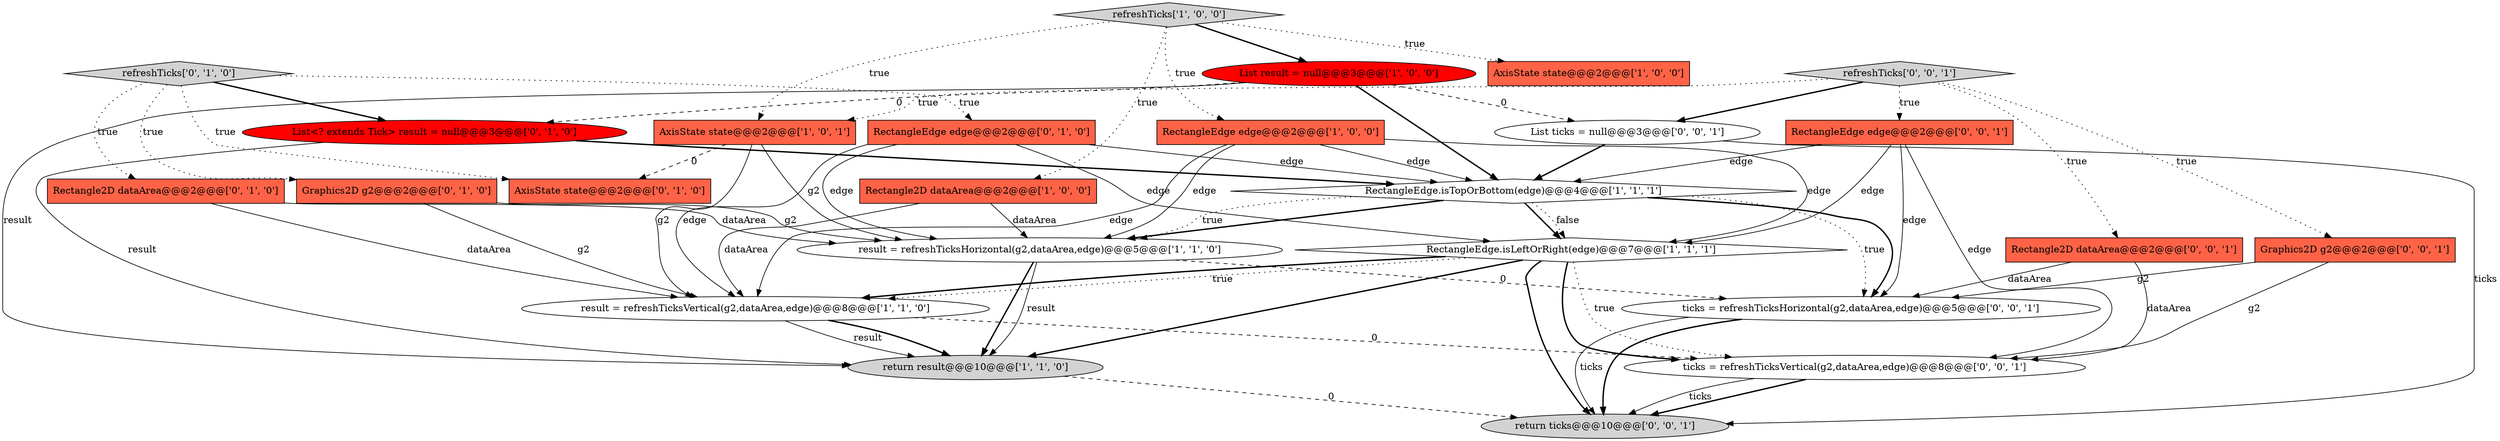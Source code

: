 digraph {
23 [style = filled, label = "ticks = refreshTicksVertical(g2,dataArea,edge)@@@8@@@['0', '0', '1']", fillcolor = white, shape = ellipse image = "AAA0AAABBB3BBB"];
17 [style = filled, label = "RectangleEdge edge@@@2@@@['0', '0', '1']", fillcolor = tomato, shape = box image = "AAA0AAABBB3BBB"];
3 [style = filled, label = "List result = null@@@3@@@['1', '0', '0']", fillcolor = red, shape = ellipse image = "AAA1AAABBB1BBB"];
19 [style = filled, label = "Graphics2D g2@@@2@@@['0', '0', '1']", fillcolor = tomato, shape = box image = "AAA0AAABBB3BBB"];
4 [style = filled, label = "Rectangle2D dataArea@@@2@@@['1', '0', '0']", fillcolor = tomato, shape = box image = "AAA0AAABBB1BBB"];
1 [style = filled, label = "RectangleEdge.isTopOrBottom(edge)@@@4@@@['1', '1', '1']", fillcolor = white, shape = diamond image = "AAA0AAABBB1BBB"];
2 [style = filled, label = "return result@@@10@@@['1', '1', '0']", fillcolor = lightgray, shape = ellipse image = "AAA0AAABBB1BBB"];
15 [style = filled, label = "RectangleEdge edge@@@2@@@['0', '1', '0']", fillcolor = tomato, shape = box image = "AAA0AAABBB2BBB"];
5 [style = filled, label = "RectangleEdge edge@@@2@@@['1', '0', '0']", fillcolor = tomato, shape = box image = "AAA0AAABBB1BBB"];
11 [style = filled, label = "List<? extends Tick> result = null@@@3@@@['0', '1', '0']", fillcolor = red, shape = ellipse image = "AAA1AAABBB2BBB"];
6 [style = filled, label = "result = refreshTicksVertical(g2,dataArea,edge)@@@8@@@['1', '1', '0']", fillcolor = white, shape = ellipse image = "AAA0AAABBB1BBB"];
13 [style = filled, label = "Rectangle2D dataArea@@@2@@@['0', '1', '0']", fillcolor = tomato, shape = box image = "AAA0AAABBB2BBB"];
14 [style = filled, label = "refreshTicks['0', '1', '0']", fillcolor = lightgray, shape = diamond image = "AAA0AAABBB2BBB"];
21 [style = filled, label = "ticks = refreshTicksHorizontal(g2,dataArea,edge)@@@5@@@['0', '0', '1']", fillcolor = white, shape = ellipse image = "AAA0AAABBB3BBB"];
8 [style = filled, label = "RectangleEdge.isLeftOrRight(edge)@@@7@@@['1', '1', '1']", fillcolor = white, shape = diamond image = "AAA0AAABBB1BBB"];
7 [style = filled, label = "refreshTicks['1', '0', '0']", fillcolor = lightgray, shape = diamond image = "AAA0AAABBB1BBB"];
18 [style = filled, label = "refreshTicks['0', '0', '1']", fillcolor = lightgray, shape = diamond image = "AAA0AAABBB3BBB"];
24 [style = filled, label = "return ticks@@@10@@@['0', '0', '1']", fillcolor = lightgray, shape = ellipse image = "AAA0AAABBB3BBB"];
12 [style = filled, label = "Graphics2D g2@@@2@@@['0', '1', '0']", fillcolor = tomato, shape = box image = "AAA0AAABBB2BBB"];
22 [style = filled, label = "List ticks = null@@@3@@@['0', '0', '1']", fillcolor = white, shape = ellipse image = "AAA0AAABBB3BBB"];
9 [style = filled, label = "AxisState state@@@2@@@['1', '0', '1']", fillcolor = tomato, shape = box image = "AAA0AAABBB1BBB"];
10 [style = filled, label = "result = refreshTicksHorizontal(g2,dataArea,edge)@@@5@@@['1', '1', '0']", fillcolor = white, shape = ellipse image = "AAA0AAABBB1BBB"];
20 [style = filled, label = "Rectangle2D dataArea@@@2@@@['0', '0', '1']", fillcolor = tomato, shape = box image = "AAA0AAABBB3BBB"];
0 [style = filled, label = "AxisState state@@@2@@@['1', '0', '0']", fillcolor = tomato, shape = box image = "AAA0AAABBB1BBB"];
16 [style = filled, label = "AxisState state@@@2@@@['0', '1', '0']", fillcolor = tomato, shape = box image = "AAA1AAABBB2BBB"];
20->23 [style = solid, label="dataArea"];
15->8 [style = solid, label="edge"];
9->16 [style = dashed, label="0"];
10->21 [style = dashed, label="0"];
1->8 [style = bold, label=""];
12->6 [style = solid, label="g2"];
1->10 [style = dotted, label="true"];
8->23 [style = bold, label=""];
3->1 [style = bold, label=""];
14->12 [style = dotted, label="true"];
11->1 [style = bold, label=""];
5->10 [style = solid, label="edge"];
13->6 [style = solid, label="dataArea"];
11->2 [style = solid, label="result"];
12->10 [style = solid, label="g2"];
18->19 [style = dotted, label="true"];
5->8 [style = solid, label="edge"];
1->21 [style = dotted, label="true"];
19->21 [style = solid, label="g2"];
8->23 [style = dotted, label="true"];
8->6 [style = bold, label=""];
21->24 [style = bold, label=""];
15->6 [style = solid, label="edge"];
3->22 [style = dashed, label="0"];
9->10 [style = solid, label="g2"];
7->9 [style = dotted, label="true"];
15->10 [style = solid, label="edge"];
4->6 [style = solid, label="dataArea"];
7->0 [style = dotted, label="true"];
20->21 [style = solid, label="dataArea"];
22->24 [style = solid, label="ticks"];
5->1 [style = solid, label="edge"];
18->20 [style = dotted, label="true"];
13->10 [style = solid, label="dataArea"];
7->3 [style = bold, label=""];
17->8 [style = solid, label="edge"];
14->13 [style = dotted, label="true"];
21->24 [style = solid, label="ticks"];
7->5 [style = dotted, label="true"];
6->2 [style = bold, label=""];
17->23 [style = solid, label="edge"];
3->2 [style = solid, label="result"];
14->16 [style = dotted, label="true"];
14->15 [style = dotted, label="true"];
23->24 [style = bold, label=""];
18->22 [style = bold, label=""];
1->8 [style = dotted, label="false"];
8->6 [style = dotted, label="true"];
8->2 [style = bold, label=""];
15->1 [style = solid, label="edge"];
1->21 [style = bold, label=""];
18->9 [style = dotted, label="true"];
7->4 [style = dotted, label="true"];
6->23 [style = dashed, label="0"];
17->21 [style = solid, label="edge"];
9->6 [style = solid, label="g2"];
19->23 [style = solid, label="g2"];
10->2 [style = bold, label=""];
17->1 [style = solid, label="edge"];
18->17 [style = dotted, label="true"];
22->1 [style = bold, label=""];
2->24 [style = dashed, label="0"];
4->10 [style = solid, label="dataArea"];
10->2 [style = solid, label="result"];
5->6 [style = solid, label="edge"];
23->24 [style = solid, label="ticks"];
1->10 [style = bold, label=""];
14->11 [style = bold, label=""];
6->2 [style = solid, label="result"];
3->11 [style = dashed, label="0"];
8->24 [style = bold, label=""];
}

